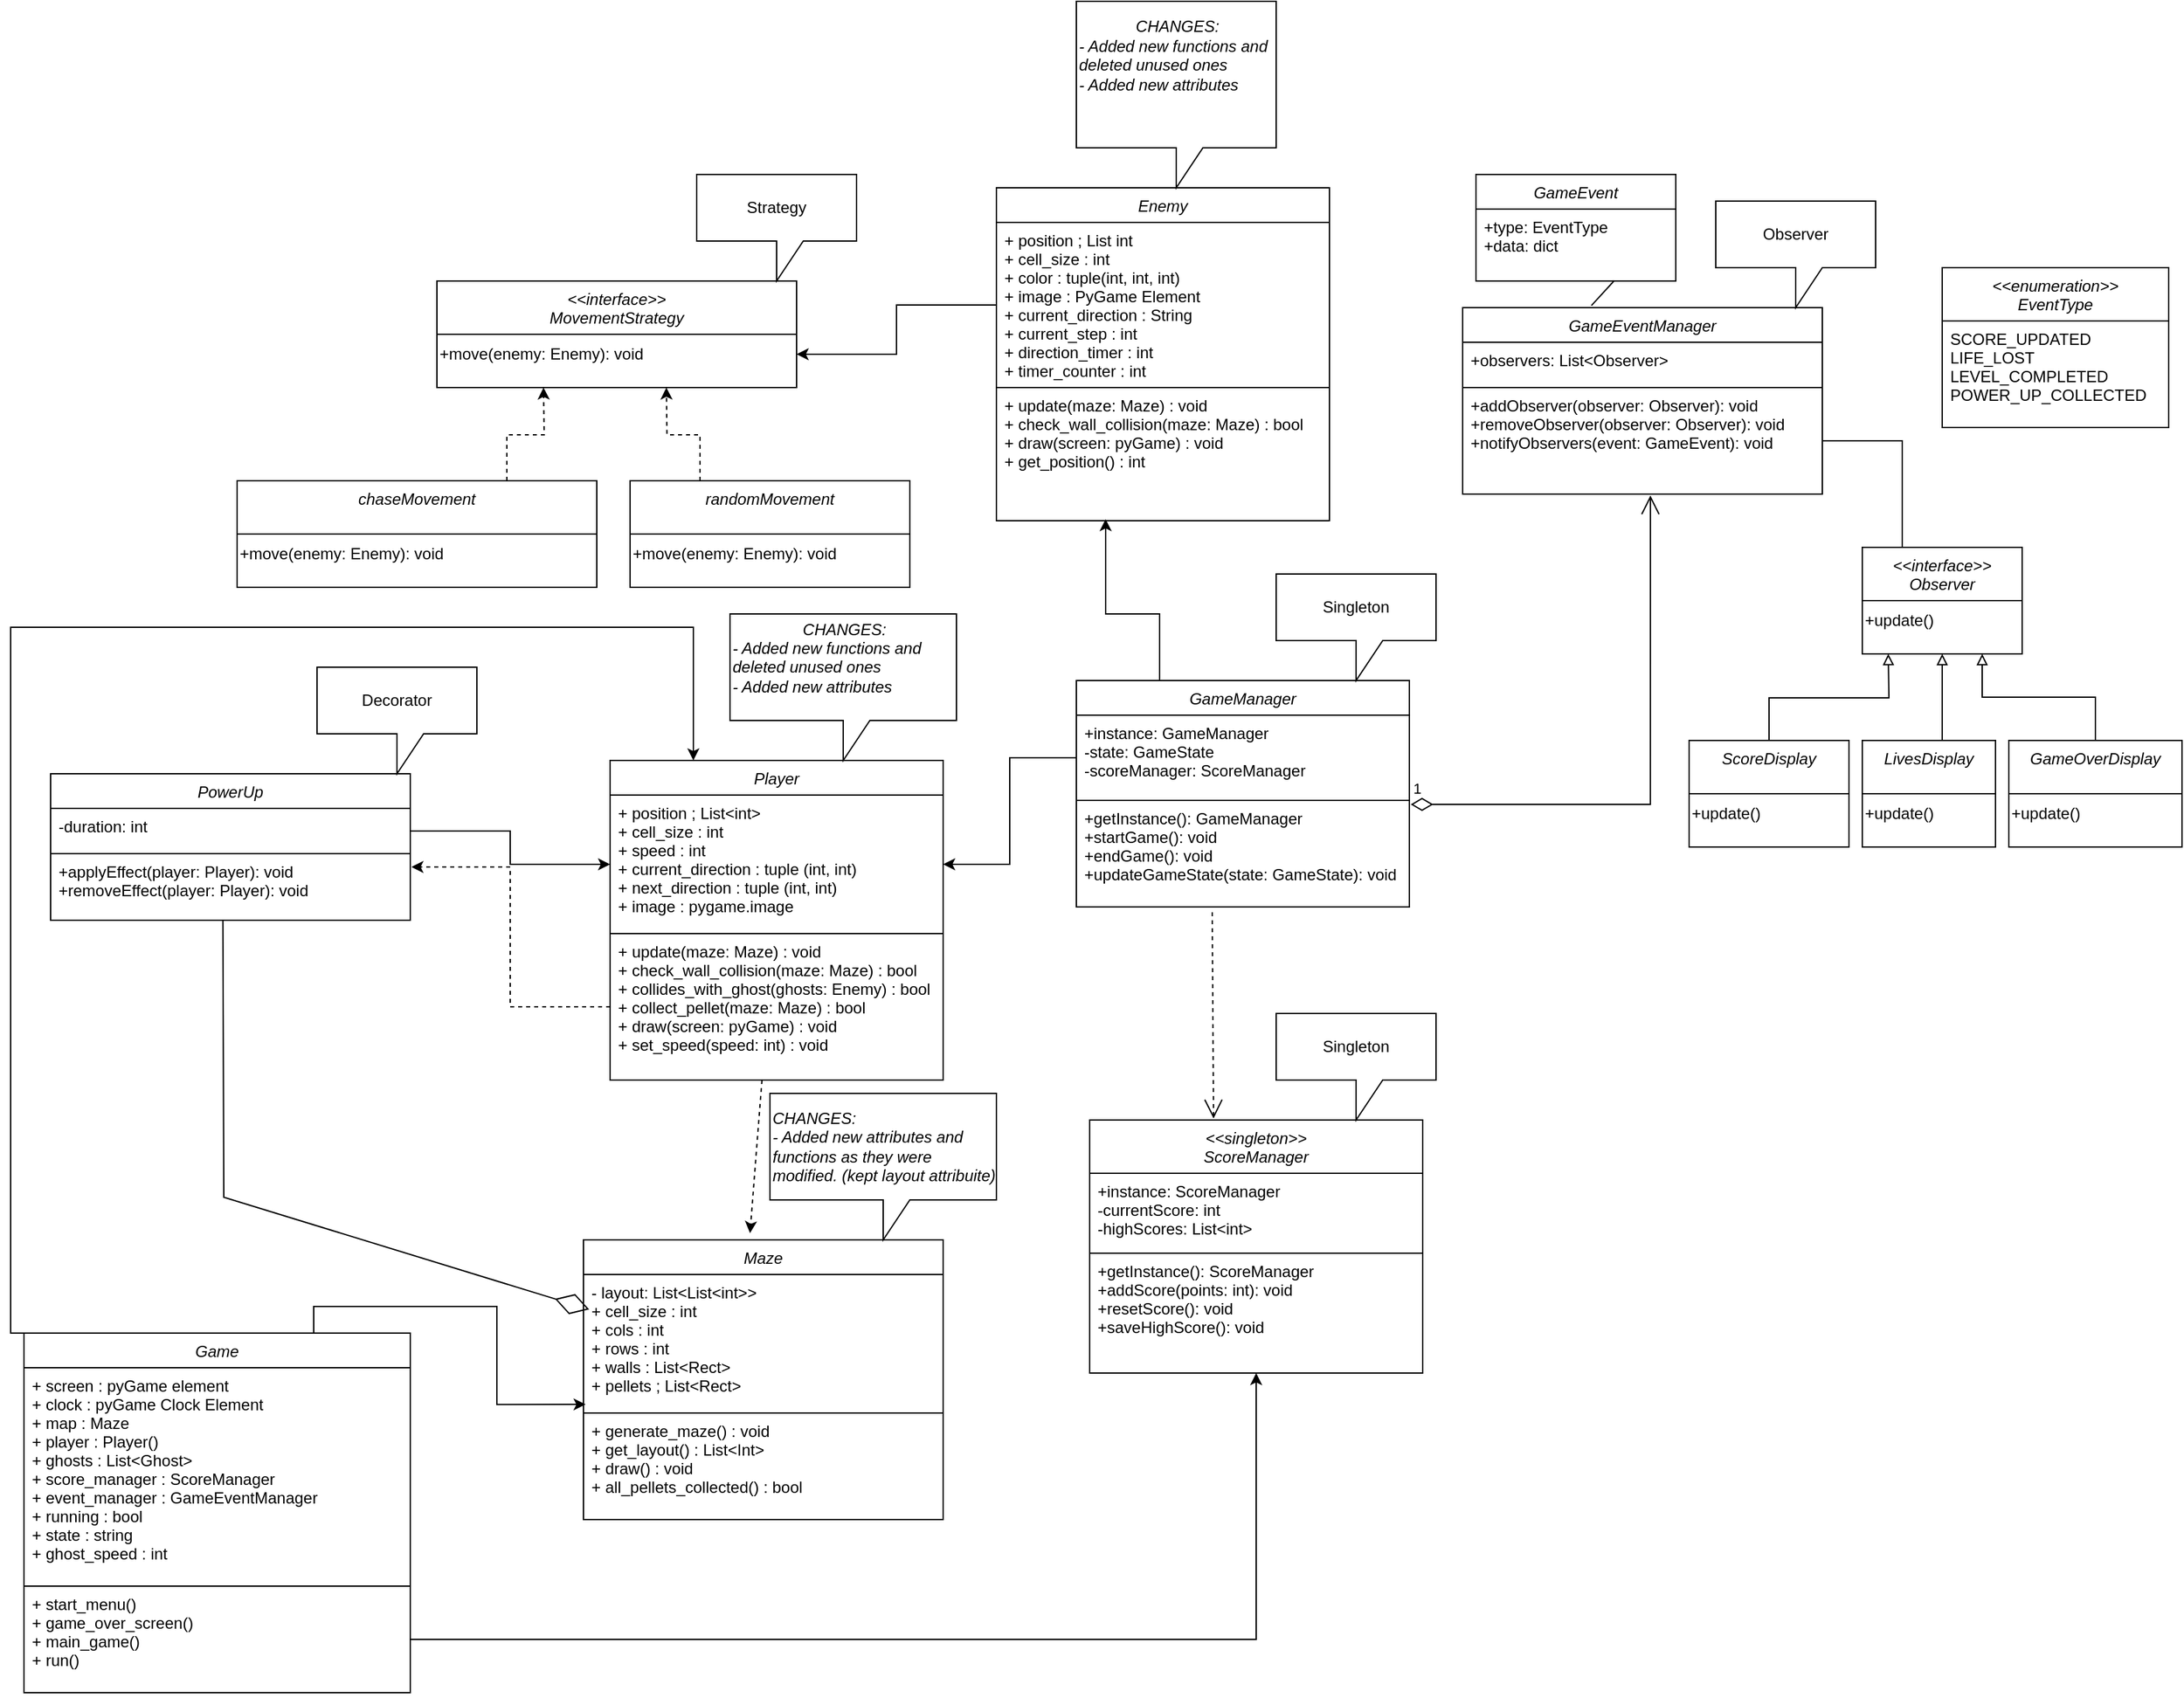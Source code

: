 <mxfile version="24.7.17">
  <diagram id="C5RBs43oDa-KdzZeNtuy" name="Page-1">
    <mxGraphModel dx="1769" dy="2695" grid="1" gridSize="10" guides="1" tooltips="1" connect="1" arrows="1" fold="1" page="1" pageScale="1" pageWidth="827" pageHeight="1169" math="0" shadow="0">
      <root>
        <mxCell id="WIyWlLk6GJQsqaUBKTNV-0" />
        <mxCell id="WIyWlLk6GJQsqaUBKTNV-1" parent="WIyWlLk6GJQsqaUBKTNV-0" />
        <mxCell id="UDAy8-Qt5mzMSfhDB-oF-2" value="Player" style="swimlane;fontStyle=2;align=center;verticalAlign=top;childLayout=stackLayout;horizontal=1;startSize=26;horizontalStack=0;resizeParent=1;resizeLast=0;collapsible=1;marginBottom=0;rounded=0;shadow=0;strokeWidth=1;" parent="WIyWlLk6GJQsqaUBKTNV-1" vertex="1">
          <mxGeometry x="-300" y="440" width="250" height="240" as="geometry">
            <mxRectangle x="230" y="140" width="160" height="26" as="alternateBounds" />
          </mxGeometry>
        </mxCell>
        <mxCell id="UDAy8-Qt5mzMSfhDB-oF-3" value="+ position ; List&lt;int&gt;&#xa;+ cell_size : int&#xa;+ speed : int&#xa;+ current_direction : tuple (int, int)&#xa;+ next_direction : tuple (int, int)&#xa;+ image : pygame.image&#xa;&#xa;" style="text;align=left;verticalAlign=top;spacingLeft=4;spacingRight=4;overflow=hidden;rotatable=0;points=[[0,0.5],[1,0.5]];portConstraint=eastwest;strokeColor=default;" parent="UDAy8-Qt5mzMSfhDB-oF-2" vertex="1">
          <mxGeometry y="26" width="250" height="104" as="geometry" />
        </mxCell>
        <mxCell id="UDAy8-Qt5mzMSfhDB-oF-4" value="+ update(maze: Maze) : void&#xa;+ check_wall_collision(maze: Maze) : bool&#xa;+ collides_with_ghost(ghosts: Enemy) : bool&#xa;+ collect_pellet(maze: Maze) : bool&#xa;+ draw(screen: pyGame) : void&#xa;+ set_speed(speed: int) : void&#xa;" style="text;align=left;verticalAlign=top;spacingLeft=4;spacingRight=4;overflow=hidden;rotatable=0;points=[[0,0.5],[1,0.5]];portConstraint=eastwest;" parent="UDAy8-Qt5mzMSfhDB-oF-2" vertex="1">
          <mxGeometry y="130" width="250" height="110" as="geometry" />
        </mxCell>
        <mxCell id="UDAy8-Qt5mzMSfhDB-oF-5" value="Enemy" style="swimlane;fontStyle=2;align=center;verticalAlign=top;childLayout=stackLayout;horizontal=1;startSize=26;horizontalStack=0;resizeParent=1;resizeLast=0;collapsible=1;marginBottom=0;rounded=0;shadow=0;strokeWidth=1;" parent="WIyWlLk6GJQsqaUBKTNV-1" vertex="1">
          <mxGeometry x="-10" y="10" width="250" height="250" as="geometry">
            <mxRectangle x="230" y="140" width="160" height="26" as="alternateBounds" />
          </mxGeometry>
        </mxCell>
        <mxCell id="UDAy8-Qt5mzMSfhDB-oF-6" value="+ position ; List int&#xa;+ cell_size : int&#xa;+ color : tuple(int, int, int)&#xa;+ image : PyGame Element&#xa;+ current_direction : String&#xa;+ current_step : int&#xa;+ direction_timer : int&#xa;+ timer_counter : int" style="text;align=left;verticalAlign=top;spacingLeft=4;spacingRight=4;overflow=hidden;rotatable=0;points=[[0,0.5],[1,0.5]];portConstraint=eastwest;strokeColor=default;" parent="UDAy8-Qt5mzMSfhDB-oF-5" vertex="1">
          <mxGeometry y="26" width="250" height="124" as="geometry" />
        </mxCell>
        <mxCell id="UDAy8-Qt5mzMSfhDB-oF-7" value="+ update(maze: Maze) : void&#xa;+ check_wall_collision(maze: Maze) : bool&#xa;+ draw(screen: pyGame) : void&#xa;+ get_position() : int&#xa;" style="text;align=left;verticalAlign=top;spacingLeft=4;spacingRight=4;overflow=hidden;rotatable=0;points=[[0,0.5],[1,0.5]];portConstraint=eastwest;" parent="UDAy8-Qt5mzMSfhDB-oF-5" vertex="1">
          <mxGeometry y="150" width="250" height="100" as="geometry" />
        </mxCell>
        <mxCell id="UDAy8-Qt5mzMSfhDB-oF-12" value="Maze" style="swimlane;fontStyle=2;align=center;verticalAlign=top;childLayout=stackLayout;horizontal=1;startSize=26;horizontalStack=0;resizeParent=1;resizeLast=0;collapsible=1;marginBottom=0;rounded=0;shadow=0;strokeWidth=1;" parent="WIyWlLk6GJQsqaUBKTNV-1" vertex="1">
          <mxGeometry x="-320" y="800" width="270" height="210" as="geometry">
            <mxRectangle x="230" y="140" width="160" height="26" as="alternateBounds" />
          </mxGeometry>
        </mxCell>
        <mxCell id="UDAy8-Qt5mzMSfhDB-oF-13" value="- layout: List&lt;List&lt;int&gt;&gt;&#xa;+ cell_size : int&#xa;+ cols : int&#xa;+ rows : int&#xa;+ walls : List&lt;Rect&gt;&#xa;+ pellets ; List&lt;Rect&gt;" style="text;align=left;verticalAlign=top;spacingLeft=4;spacingRight=4;overflow=hidden;rotatable=0;points=[[0,0.5],[1,0.5]];portConstraint=eastwest;strokeColor=default;" parent="UDAy8-Qt5mzMSfhDB-oF-12" vertex="1">
          <mxGeometry y="26" width="270" height="104" as="geometry" />
        </mxCell>
        <mxCell id="UDAy8-Qt5mzMSfhDB-oF-14" value="+ generate_maze() : void&#xa;+ get_layout() : List&lt;Int&gt;&#xa;+ draw() : void&#xa;+ all_pellets_collected() : bool" style="text;align=left;verticalAlign=top;spacingLeft=4;spacingRight=4;overflow=hidden;rotatable=0;points=[[0,0.5],[1,0.5]];portConstraint=eastwest;" parent="UDAy8-Qt5mzMSfhDB-oF-12" vertex="1">
          <mxGeometry y="130" width="270" height="80" as="geometry" />
        </mxCell>
        <mxCell id="UDAy8-Qt5mzMSfhDB-oF-32" value="" style="group" parent="WIyWlLk6GJQsqaUBKTNV-1" vertex="1" connectable="0">
          <mxGeometry x="50" y="300" width="270" height="250" as="geometry" />
        </mxCell>
        <mxCell id="zkfFHV4jXpPFQw0GAbJ--0" value="GameManager" style="swimlane;fontStyle=2;align=center;verticalAlign=top;childLayout=stackLayout;horizontal=1;startSize=26;horizontalStack=0;resizeParent=1;resizeLast=0;collapsible=1;marginBottom=0;rounded=0;shadow=0;strokeWidth=1;" parent="UDAy8-Qt5mzMSfhDB-oF-32" vertex="1">
          <mxGeometry y="80" width="250" height="170" as="geometry">
            <mxRectangle x="230" y="140" width="160" height="26" as="alternateBounds" />
          </mxGeometry>
        </mxCell>
        <mxCell id="zkfFHV4jXpPFQw0GAbJ--1" value="+instance: GameManager&#xa;-state: GameState&#xa;-scoreManager: ScoreManager" style="text;align=left;verticalAlign=top;spacingLeft=4;spacingRight=4;overflow=hidden;rotatable=0;points=[[0,0.5],[1,0.5]];portConstraint=eastwest;strokeColor=default;" parent="zkfFHV4jXpPFQw0GAbJ--0" vertex="1">
          <mxGeometry y="26" width="250" height="64" as="geometry" />
        </mxCell>
        <mxCell id="zkfFHV4jXpPFQw0GAbJ--5" value="+getInstance(): GameManager&#xa;+startGame(): void&#xa;+endGame(): void&#xa;+updateGameState(state: GameState): void" style="text;align=left;verticalAlign=top;spacingLeft=4;spacingRight=4;overflow=hidden;rotatable=0;points=[[0,0.5],[1,0.5]];portConstraint=eastwest;" parent="zkfFHV4jXpPFQw0GAbJ--0" vertex="1">
          <mxGeometry y="90" width="250" height="80" as="geometry" />
        </mxCell>
        <mxCell id="UDAy8-Qt5mzMSfhDB-oF-1" value="Singleton" style="shape=callout;whiteSpace=wrap;html=1;perimeter=calloutPerimeter;" parent="UDAy8-Qt5mzMSfhDB-oF-32" vertex="1">
          <mxGeometry x="150" width="120" height="80" as="geometry" />
        </mxCell>
        <mxCell id="UDAy8-Qt5mzMSfhDB-oF-34" value="" style="group" parent="WIyWlLk6GJQsqaUBKTNV-1" vertex="1" connectable="0">
          <mxGeometry x="-430" width="315" height="160" as="geometry" />
        </mxCell>
        <mxCell id="UDAy8-Qt5mzMSfhDB-oF-28" value="&lt;&lt;interface&gt;&gt;&#xa;MovementStrategy" style="swimlane;fontStyle=2;align=center;verticalAlign=top;childLayout=stackLayout;horizontal=1;startSize=40;horizontalStack=0;resizeParent=1;resizeLast=0;collapsible=1;marginBottom=0;rounded=0;shadow=0;strokeWidth=1;" parent="UDAy8-Qt5mzMSfhDB-oF-34" vertex="1">
          <mxGeometry y="80" width="270" height="80" as="geometry">
            <mxRectangle x="230" y="140" width="160" height="26" as="alternateBounds" />
          </mxGeometry>
        </mxCell>
        <mxCell id="UDAy8-Qt5mzMSfhDB-oF-31" value="+move(enemy: Enemy): void" style="text;html=1;align=left;verticalAlign=middle;resizable=0;points=[];autosize=1;strokeColor=none;fillColor=none;" parent="UDAy8-Qt5mzMSfhDB-oF-28" vertex="1">
          <mxGeometry y="40" width="270" height="30" as="geometry" />
        </mxCell>
        <mxCell id="UDAy8-Qt5mzMSfhDB-oF-33" value="Strategy" style="shape=callout;whiteSpace=wrap;html=1;perimeter=calloutPerimeter;" parent="UDAy8-Qt5mzMSfhDB-oF-34" vertex="1">
          <mxGeometry x="195" width="120" height="80" as="geometry" />
        </mxCell>
        <mxCell id="UDAy8-Qt5mzMSfhDB-oF-35" value="" style="group" parent="WIyWlLk6GJQsqaUBKTNV-1" vertex="1" connectable="0">
          <mxGeometry x="-720" y="370" width="320" height="190" as="geometry" />
        </mxCell>
        <mxCell id="UDAy8-Qt5mzMSfhDB-oF-19" value="PowerUp" style="swimlane;fontStyle=2;align=center;verticalAlign=top;childLayout=stackLayout;horizontal=1;startSize=26;horizontalStack=0;resizeParent=1;resizeLast=0;collapsible=1;marginBottom=0;rounded=0;shadow=0;strokeWidth=1;" parent="UDAy8-Qt5mzMSfhDB-oF-35" vertex="1">
          <mxGeometry y="80" width="270" height="110" as="geometry">
            <mxRectangle x="230" y="140" width="160" height="26" as="alternateBounds" />
          </mxGeometry>
        </mxCell>
        <mxCell id="UDAy8-Qt5mzMSfhDB-oF-20" value="-duration: int" style="text;align=left;verticalAlign=top;spacingLeft=4;spacingRight=4;overflow=hidden;rotatable=0;points=[[0,0.5],[1,0.5]];portConstraint=eastwest;strokeColor=default;" parent="UDAy8-Qt5mzMSfhDB-oF-19" vertex="1">
          <mxGeometry y="26" width="270" height="34" as="geometry" />
        </mxCell>
        <mxCell id="UDAy8-Qt5mzMSfhDB-oF-21" value="+applyEffect(player: Player): void&#xa;+removeEffect(player: Player): void" style="text;align=left;verticalAlign=top;spacingLeft=4;spacingRight=4;overflow=hidden;rotatable=0;points=[[0,0.5],[1,0.5]];portConstraint=eastwest;" parent="UDAy8-Qt5mzMSfhDB-oF-19" vertex="1">
          <mxGeometry y="60" width="270" height="50" as="geometry" />
        </mxCell>
        <mxCell id="UDAy8-Qt5mzMSfhDB-oF-22" value="Decorator" style="shape=callout;whiteSpace=wrap;html=1;perimeter=calloutPerimeter;" parent="UDAy8-Qt5mzMSfhDB-oF-35" vertex="1">
          <mxGeometry x="200" width="120" height="80" as="geometry" />
        </mxCell>
        <mxCell id="UDAy8-Qt5mzMSfhDB-oF-36" value="" style="group" parent="WIyWlLk6GJQsqaUBKTNV-1" vertex="1" connectable="0">
          <mxGeometry x="340" y="20" width="310" height="220" as="geometry" />
        </mxCell>
        <mxCell id="UDAy8-Qt5mzMSfhDB-oF-15" value="GameEventManager" style="swimlane;fontStyle=2;align=center;verticalAlign=top;childLayout=stackLayout;horizontal=1;startSize=26;horizontalStack=0;resizeParent=1;resizeLast=0;collapsible=1;marginBottom=0;rounded=0;shadow=0;strokeWidth=1;" parent="UDAy8-Qt5mzMSfhDB-oF-36" vertex="1">
          <mxGeometry y="80" width="270" height="140" as="geometry">
            <mxRectangle x="230" y="140" width="160" height="26" as="alternateBounds" />
          </mxGeometry>
        </mxCell>
        <mxCell id="UDAy8-Qt5mzMSfhDB-oF-16" value="+observers: List&lt;Observer&gt;" style="text;align=left;verticalAlign=top;spacingLeft=4;spacingRight=4;overflow=hidden;rotatable=0;points=[[0,0.5],[1,0.5]];portConstraint=eastwest;strokeColor=default;" parent="UDAy8-Qt5mzMSfhDB-oF-15" vertex="1">
          <mxGeometry y="26" width="270" height="34" as="geometry" />
        </mxCell>
        <mxCell id="UDAy8-Qt5mzMSfhDB-oF-17" value="+addObserver(observer: Observer): void&#xa;+removeObserver(observer: Observer): void&#xa;+notifyObservers(event: GameEvent): void" style="text;align=left;verticalAlign=top;spacingLeft=4;spacingRight=4;overflow=hidden;rotatable=0;points=[[0,0.5],[1,0.5]];portConstraint=eastwest;" parent="UDAy8-Qt5mzMSfhDB-oF-15" vertex="1">
          <mxGeometry y="60" width="270" height="80" as="geometry" />
        </mxCell>
        <mxCell id="UDAy8-Qt5mzMSfhDB-oF-18" value="Observer" style="shape=callout;whiteSpace=wrap;html=1;perimeter=calloutPerimeter;" parent="UDAy8-Qt5mzMSfhDB-oF-36" vertex="1">
          <mxGeometry x="190" width="120" height="80" as="geometry" />
        </mxCell>
        <mxCell id="UDAy8-Qt5mzMSfhDB-oF-71" value="" style="endArrow=none;html=1;rounded=0;entryX=0.692;entryY=0.995;entryDx=0;entryDy=0;entryPerimeter=0;exitX=0.358;exitY=-0.011;exitDx=0;exitDy=0;exitPerimeter=0;" parent="UDAy8-Qt5mzMSfhDB-oF-36" source="UDAy8-Qt5mzMSfhDB-oF-15" target="UDAy8-Qt5mzMSfhDB-oF-67" edge="1">
          <mxGeometry width="50" height="50" relative="1" as="geometry">
            <mxPoint x="250" y="360" as="sourcePoint" />
            <mxPoint x="300" y="310" as="targetPoint" />
          </mxGeometry>
        </mxCell>
        <mxCell id="UDAy8-Qt5mzMSfhDB-oF-67" value="+type: EventType&#xa;+data: dict" style="text;align=left;verticalAlign=top;spacingLeft=4;spacingRight=4;overflow=hidden;rotatable=0;points=[[0,0.5],[1,0.5]];portConstraint=eastwest;strokeColor=default;" parent="UDAy8-Qt5mzMSfhDB-oF-36" vertex="1">
          <mxGeometry x="10" y="6" width="150" height="54" as="geometry" />
        </mxCell>
        <mxCell id="UDAy8-Qt5mzMSfhDB-oF-37" value="" style="group" parent="WIyWlLk6GJQsqaUBKTNV-1" vertex="1" connectable="0">
          <mxGeometry x="60" y="630" width="260" height="270" as="geometry" />
        </mxCell>
        <mxCell id="UDAy8-Qt5mzMSfhDB-oF-8" value="&lt;&lt;singleton&gt;&gt;&#xa;ScoreManager" style="swimlane;fontStyle=2;align=center;verticalAlign=top;childLayout=stackLayout;horizontal=1;startSize=40;horizontalStack=0;resizeParent=1;resizeLast=0;collapsible=1;marginBottom=0;rounded=0;shadow=0;strokeWidth=1;" parent="UDAy8-Qt5mzMSfhDB-oF-37" vertex="1">
          <mxGeometry y="80" width="250" height="190" as="geometry">
            <mxRectangle x="230" y="140" width="160" height="26" as="alternateBounds" />
          </mxGeometry>
        </mxCell>
        <mxCell id="UDAy8-Qt5mzMSfhDB-oF-9" value="+instance: ScoreManager&#xa;-currentScore: int&#xa;-highScores: List&lt;int&gt;" style="text;align=left;verticalAlign=top;spacingLeft=4;spacingRight=4;overflow=hidden;rotatable=0;points=[[0,0.5],[1,0.5]];portConstraint=eastwest;strokeColor=default;" parent="UDAy8-Qt5mzMSfhDB-oF-8" vertex="1">
          <mxGeometry y="40" width="250" height="60" as="geometry" />
        </mxCell>
        <mxCell id="UDAy8-Qt5mzMSfhDB-oF-10" value="+getInstance(): ScoreManager&#xa;+addScore(points: int): void&#xa;+resetScore(): void&#xa;+saveHighScore(): void" style="text;align=left;verticalAlign=top;spacingLeft=4;spacingRight=4;overflow=hidden;rotatable=0;points=[[0,0.5],[1,0.5]];portConstraint=eastwest;" parent="UDAy8-Qt5mzMSfhDB-oF-8" vertex="1">
          <mxGeometry y="100" width="250" height="70" as="geometry" />
        </mxCell>
        <mxCell id="UDAy8-Qt5mzMSfhDB-oF-11" value="Singleton" style="shape=callout;whiteSpace=wrap;html=1;perimeter=calloutPerimeter;" parent="UDAy8-Qt5mzMSfhDB-oF-37" vertex="1">
          <mxGeometry x="140" width="120" height="80" as="geometry" />
        </mxCell>
        <mxCell id="UDAy8-Qt5mzMSfhDB-oF-38" value="" style="endArrow=open;endSize=12;dashed=1;html=1;rounded=0;exitX=0.408;exitY=1.05;exitDx=0;exitDy=0;exitPerimeter=0;entryX=0.372;entryY=-0.006;entryDx=0;entryDy=0;entryPerimeter=0;" parent="WIyWlLk6GJQsqaUBKTNV-1" source="zkfFHV4jXpPFQw0GAbJ--5" target="UDAy8-Qt5mzMSfhDB-oF-8" edge="1">
          <mxGeometry width="160" relative="1" as="geometry">
            <mxPoint x="110" y="570" as="sourcePoint" />
            <mxPoint x="270" y="570" as="targetPoint" />
          </mxGeometry>
        </mxCell>
        <mxCell id="UDAy8-Qt5mzMSfhDB-oF-39" value="1" style="endArrow=open;html=1;endSize=12;startArrow=diamondThin;startSize=14;startFill=0;edgeStyle=orthogonalEdgeStyle;align=left;verticalAlign=bottom;rounded=0;exitX=1.004;exitY=0.038;exitDx=0;exitDy=0;exitPerimeter=0;entryX=0.522;entryY=1.013;entryDx=0;entryDy=0;entryPerimeter=0;" parent="WIyWlLk6GJQsqaUBKTNV-1" source="zkfFHV4jXpPFQw0GAbJ--5" target="UDAy8-Qt5mzMSfhDB-oF-17" edge="1">
          <mxGeometry x="-1" y="3" relative="1" as="geometry">
            <mxPoint x="330" y="530" as="sourcePoint" />
            <mxPoint x="490" y="530" as="targetPoint" />
          </mxGeometry>
        </mxCell>
        <mxCell id="UDAy8-Qt5mzMSfhDB-oF-40" style="edgeStyle=orthogonalEdgeStyle;rounded=0;orthogonalLoop=1;jettySize=auto;html=1;exitX=0.25;exitY=0;exitDx=0;exitDy=0;entryX=0.328;entryY=0.988;entryDx=0;entryDy=0;entryPerimeter=0;" parent="WIyWlLk6GJQsqaUBKTNV-1" source="zkfFHV4jXpPFQw0GAbJ--0" target="UDAy8-Qt5mzMSfhDB-oF-7" edge="1">
          <mxGeometry relative="1" as="geometry">
            <Array as="points">
              <mxPoint x="112" y="330" />
            </Array>
          </mxGeometry>
        </mxCell>
        <mxCell id="UDAy8-Qt5mzMSfhDB-oF-41" style="edgeStyle=orthogonalEdgeStyle;rounded=0;orthogonalLoop=1;jettySize=auto;html=1;exitX=0;exitY=0.5;exitDx=0;exitDy=0;entryX=1;entryY=0.5;entryDx=0;entryDy=0;" parent="WIyWlLk6GJQsqaUBKTNV-1" source="zkfFHV4jXpPFQw0GAbJ--1" target="UDAy8-Qt5mzMSfhDB-oF-3" edge="1">
          <mxGeometry relative="1" as="geometry" />
        </mxCell>
        <mxCell id="UDAy8-Qt5mzMSfhDB-oF-42" value="" style="endArrow=classic;html=1;rounded=0;align=center;verticalAlign=bottom;dashed=1;endFill=1;labelBackgroundColor=none;exitX=0.456;exitY=1;exitDx=0;exitDy=0;exitPerimeter=0;entryX=0.463;entryY=-0.024;entryDx=0;entryDy=0;entryPerimeter=0;" parent="WIyWlLk6GJQsqaUBKTNV-1" source="UDAy8-Qt5mzMSfhDB-oF-4" target="UDAy8-Qt5mzMSfhDB-oF-12" edge="1">
          <mxGeometry relative="1" as="geometry">
            <mxPoint x="-60" y="650" as="sourcePoint" />
            <mxPoint x="100" y="650" as="targetPoint" />
          </mxGeometry>
        </mxCell>
        <mxCell id="UDAy8-Qt5mzMSfhDB-oF-45" value="" style="group" parent="WIyWlLk6GJQsqaUBKTNV-1" vertex="1" connectable="0">
          <mxGeometry x="-580" y="150" width="315" height="160" as="geometry" />
        </mxCell>
        <mxCell id="UDAy8-Qt5mzMSfhDB-oF-54" style="edgeStyle=orthogonalEdgeStyle;rounded=0;orthogonalLoop=1;jettySize=auto;html=1;exitX=0.75;exitY=0;exitDx=0;exitDy=0;dashed=1;" parent="UDAy8-Qt5mzMSfhDB-oF-45" source="UDAy8-Qt5mzMSfhDB-oF-46" edge="1">
          <mxGeometry relative="1" as="geometry">
            <mxPoint x="230" y="10" as="targetPoint" />
          </mxGeometry>
        </mxCell>
        <mxCell id="UDAy8-Qt5mzMSfhDB-oF-46" value="chaseMovement" style="swimlane;fontStyle=2;align=center;verticalAlign=top;childLayout=stackLayout;horizontal=1;startSize=40;horizontalStack=0;resizeParent=1;resizeLast=0;collapsible=1;marginBottom=0;rounded=0;shadow=0;strokeWidth=1;" parent="UDAy8-Qt5mzMSfhDB-oF-45" vertex="1">
          <mxGeometry y="80" width="270" height="80" as="geometry">
            <mxRectangle x="230" y="140" width="160" height="26" as="alternateBounds" />
          </mxGeometry>
        </mxCell>
        <mxCell id="UDAy8-Qt5mzMSfhDB-oF-47" value="+move(enemy: Enemy): void" style="text;html=1;align=left;verticalAlign=middle;resizable=0;points=[];autosize=1;strokeColor=none;fillColor=none;" parent="UDAy8-Qt5mzMSfhDB-oF-46" vertex="1">
          <mxGeometry y="40" width="270" height="30" as="geometry" />
        </mxCell>
        <mxCell id="UDAy8-Qt5mzMSfhDB-oF-49" value="" style="group" parent="WIyWlLk6GJQsqaUBKTNV-1" vertex="1" connectable="0">
          <mxGeometry x="-285" y="150" width="245" height="160" as="geometry" />
        </mxCell>
        <mxCell id="UDAy8-Qt5mzMSfhDB-oF-55" style="edgeStyle=orthogonalEdgeStyle;rounded=0;orthogonalLoop=1;jettySize=auto;html=1;exitX=0.25;exitY=0;exitDx=0;exitDy=0;dashed=1;" parent="UDAy8-Qt5mzMSfhDB-oF-49" source="UDAy8-Qt5mzMSfhDB-oF-50" edge="1">
          <mxGeometry relative="1" as="geometry">
            <mxPoint x="27.222" y="10" as="targetPoint" />
          </mxGeometry>
        </mxCell>
        <mxCell id="UDAy8-Qt5mzMSfhDB-oF-50" value="randomMovement" style="swimlane;fontStyle=2;align=center;verticalAlign=top;childLayout=stackLayout;horizontal=1;startSize=40;horizontalStack=0;resizeParent=1;resizeLast=0;collapsible=1;marginBottom=0;rounded=0;shadow=0;strokeWidth=1;" parent="UDAy8-Qt5mzMSfhDB-oF-49" vertex="1">
          <mxGeometry y="80" width="210" height="80" as="geometry">
            <mxRectangle x="230" y="140" width="160" height="26" as="alternateBounds" />
          </mxGeometry>
        </mxCell>
        <mxCell id="UDAy8-Qt5mzMSfhDB-oF-51" value="+move(enemy: Enemy): void" style="text;html=1;align=left;verticalAlign=middle;resizable=0;points=[];autosize=1;strokeColor=none;fillColor=none;" parent="UDAy8-Qt5mzMSfhDB-oF-50" vertex="1">
          <mxGeometry y="40" width="210" height="30" as="geometry" />
        </mxCell>
        <mxCell id="UDAy8-Qt5mzMSfhDB-oF-53" style="edgeStyle=orthogonalEdgeStyle;rounded=0;orthogonalLoop=1;jettySize=auto;html=1;exitX=0;exitY=0.5;exitDx=0;exitDy=0;" parent="WIyWlLk6GJQsqaUBKTNV-1" source="UDAy8-Qt5mzMSfhDB-oF-6" target="UDAy8-Qt5mzMSfhDB-oF-31" edge="1">
          <mxGeometry relative="1" as="geometry" />
        </mxCell>
        <mxCell id="UDAy8-Qt5mzMSfhDB-oF-58" style="edgeStyle=orthogonalEdgeStyle;rounded=0;orthogonalLoop=1;jettySize=auto;html=1;exitX=0;exitY=0.5;exitDx=0;exitDy=0;entryX=1.003;entryY=0.2;entryDx=0;entryDy=0;entryPerimeter=0;dashed=1;" parent="WIyWlLk6GJQsqaUBKTNV-1" source="UDAy8-Qt5mzMSfhDB-oF-4" target="UDAy8-Qt5mzMSfhDB-oF-21" edge="1">
          <mxGeometry relative="1" as="geometry" />
        </mxCell>
        <mxCell id="UDAy8-Qt5mzMSfhDB-oF-59" style="edgeStyle=orthogonalEdgeStyle;rounded=0;orthogonalLoop=1;jettySize=auto;html=1;exitX=1;exitY=0.5;exitDx=0;exitDy=0;entryX=0;entryY=0.5;entryDx=0;entryDy=0;" parent="WIyWlLk6GJQsqaUBKTNV-1" source="UDAy8-Qt5mzMSfhDB-oF-20" target="UDAy8-Qt5mzMSfhDB-oF-3" edge="1">
          <mxGeometry relative="1" as="geometry" />
        </mxCell>
        <mxCell id="UDAy8-Qt5mzMSfhDB-oF-61" value="" style="endArrow=diamondThin;endFill=0;endSize=24;html=1;rounded=0;entryX=0.016;entryY=0.252;entryDx=0;entryDy=0;exitX=0.479;exitY=0.995;exitDx=0;exitDy=0;exitPerimeter=0;entryPerimeter=0;" parent="WIyWlLk6GJQsqaUBKTNV-1" source="UDAy8-Qt5mzMSfhDB-oF-21" target="UDAy8-Qt5mzMSfhDB-oF-13" edge="1">
          <mxGeometry width="160" relative="1" as="geometry">
            <mxPoint x="-400" y="560" as="sourcePoint" />
            <mxPoint x="-240" y="560" as="targetPoint" />
            <Array as="points">
              <mxPoint x="-590" y="768" />
            </Array>
          </mxGeometry>
        </mxCell>
        <mxCell id="UDAy8-Qt5mzMSfhDB-oF-63" value="&lt;&lt;interface&gt;&gt;&#xa;Observer" style="swimlane;fontStyle=2;align=center;verticalAlign=top;childLayout=stackLayout;horizontal=1;startSize=40;horizontalStack=0;resizeParent=1;resizeLast=0;collapsible=1;marginBottom=0;rounded=0;shadow=0;strokeWidth=1;" parent="WIyWlLk6GJQsqaUBKTNV-1" vertex="1">
          <mxGeometry x="640" y="280" width="120" height="80" as="geometry">
            <mxRectangle x="230" y="140" width="160" height="26" as="alternateBounds" />
          </mxGeometry>
        </mxCell>
        <mxCell id="UDAy8-Qt5mzMSfhDB-oF-64" value="+update()" style="text;html=1;align=left;verticalAlign=middle;resizable=0;points=[];autosize=1;strokeColor=none;fillColor=none;" parent="UDAy8-Qt5mzMSfhDB-oF-63" vertex="1">
          <mxGeometry y="40" width="120" height="30" as="geometry" />
        </mxCell>
        <mxCell id="UDAy8-Qt5mzMSfhDB-oF-69" value="&lt;&lt;enumeration&gt;&gt;&#xa;EventType" style="swimlane;fontStyle=2;align=center;verticalAlign=top;childLayout=stackLayout;horizontal=1;startSize=40;horizontalStack=0;resizeParent=1;resizeLast=0;collapsible=1;marginBottom=0;rounded=0;shadow=0;strokeWidth=1;" parent="WIyWlLk6GJQsqaUBKTNV-1" vertex="1">
          <mxGeometry x="700" y="70" width="170" height="120" as="geometry">
            <mxRectangle x="230" y="140" width="160" height="26" as="alternateBounds" />
          </mxGeometry>
        </mxCell>
        <mxCell id="UDAy8-Qt5mzMSfhDB-oF-70" value="SCORE_UPDATED&#xa;LIFE_LOST&#xa;LEVEL_COMPLETED&#xa;POWER_UP_COLLECTED" style="text;align=left;verticalAlign=top;spacingLeft=4;spacingRight=4;overflow=hidden;rotatable=0;points=[[0,0.5],[1,0.5]];portConstraint=eastwest;strokeColor=default;" parent="UDAy8-Qt5mzMSfhDB-oF-69" vertex="1">
          <mxGeometry y="40" width="170" height="80" as="geometry" />
        </mxCell>
        <mxCell id="UDAy8-Qt5mzMSfhDB-oF-72" value="ScoreDisplay" style="swimlane;fontStyle=2;align=center;verticalAlign=top;childLayout=stackLayout;horizontal=1;startSize=40;horizontalStack=0;resizeParent=1;resizeLast=0;collapsible=1;marginBottom=0;rounded=0;shadow=0;strokeWidth=1;" parent="WIyWlLk6GJQsqaUBKTNV-1" vertex="1">
          <mxGeometry x="510" y="425" width="120" height="80" as="geometry">
            <mxRectangle x="230" y="140" width="160" height="26" as="alternateBounds" />
          </mxGeometry>
        </mxCell>
        <mxCell id="UDAy8-Qt5mzMSfhDB-oF-73" value="+update()" style="text;html=1;align=left;verticalAlign=middle;resizable=0;points=[];autosize=1;strokeColor=none;fillColor=none;" parent="UDAy8-Qt5mzMSfhDB-oF-72" vertex="1">
          <mxGeometry y="40" width="120" height="30" as="geometry" />
        </mxCell>
        <mxCell id="UDAy8-Qt5mzMSfhDB-oF-82" style="edgeStyle=orthogonalEdgeStyle;rounded=0;orthogonalLoop=1;jettySize=auto;html=1;exitX=0.5;exitY=0;exitDx=0;exitDy=0;endArrow=block;endFill=0;entryX=0.5;entryY=1;entryDx=0;entryDy=0;" parent="WIyWlLk6GJQsqaUBKTNV-1" source="UDAy8-Qt5mzMSfhDB-oF-74" target="UDAy8-Qt5mzMSfhDB-oF-63" edge="1">
          <mxGeometry relative="1" as="geometry">
            <mxPoint x="760.0" y="360" as="targetPoint" />
            <Array as="points">
              <mxPoint x="700" y="425" />
            </Array>
          </mxGeometry>
        </mxCell>
        <mxCell id="UDAy8-Qt5mzMSfhDB-oF-74" value="LivesDisplay" style="swimlane;fontStyle=2;align=center;verticalAlign=top;childLayout=stackLayout;horizontal=1;startSize=40;horizontalStack=0;resizeParent=1;resizeLast=0;collapsible=1;marginBottom=0;rounded=0;shadow=0;strokeWidth=1;" parent="WIyWlLk6GJQsqaUBKTNV-1" vertex="1">
          <mxGeometry x="640" y="425" width="100" height="80" as="geometry">
            <mxRectangle x="230" y="140" width="160" height="26" as="alternateBounds" />
          </mxGeometry>
        </mxCell>
        <mxCell id="UDAy8-Qt5mzMSfhDB-oF-75" value="+update()" style="text;html=1;align=left;verticalAlign=middle;resizable=0;points=[];autosize=1;strokeColor=none;fillColor=none;" parent="UDAy8-Qt5mzMSfhDB-oF-74" vertex="1">
          <mxGeometry y="40" width="100" height="30" as="geometry" />
        </mxCell>
        <mxCell id="UDAy8-Qt5mzMSfhDB-oF-76" value="GameOverDisplay" style="swimlane;fontStyle=2;align=center;verticalAlign=top;childLayout=stackLayout;horizontal=1;startSize=40;horizontalStack=0;resizeParent=1;resizeLast=0;collapsible=1;marginBottom=0;rounded=0;shadow=0;strokeWidth=1;" parent="WIyWlLk6GJQsqaUBKTNV-1" vertex="1">
          <mxGeometry x="750" y="425" width="130" height="80" as="geometry">
            <mxRectangle x="230" y="140" width="160" height="26" as="alternateBounds" />
          </mxGeometry>
        </mxCell>
        <mxCell id="UDAy8-Qt5mzMSfhDB-oF-77" value="+update()" style="text;html=1;align=left;verticalAlign=middle;resizable=0;points=[];autosize=1;strokeColor=none;fillColor=none;" parent="UDAy8-Qt5mzMSfhDB-oF-76" vertex="1">
          <mxGeometry y="40" width="130" height="30" as="geometry" />
        </mxCell>
        <mxCell id="UDAy8-Qt5mzMSfhDB-oF-78" style="edgeStyle=orthogonalEdgeStyle;rounded=0;orthogonalLoop=1;jettySize=auto;html=1;exitX=1;exitY=0.5;exitDx=0;exitDy=0;entryX=0.25;entryY=0;entryDx=0;entryDy=0;endArrow=none;endFill=0;" parent="WIyWlLk6GJQsqaUBKTNV-1" source="UDAy8-Qt5mzMSfhDB-oF-17" target="UDAy8-Qt5mzMSfhDB-oF-63" edge="1">
          <mxGeometry relative="1" as="geometry" />
        </mxCell>
        <mxCell id="UDAy8-Qt5mzMSfhDB-oF-84" style="edgeStyle=orthogonalEdgeStyle;rounded=0;orthogonalLoop=1;jettySize=auto;html=1;exitX=0.5;exitY=0;exitDx=0;exitDy=0;endArrow=block;endFill=0;" parent="WIyWlLk6GJQsqaUBKTNV-1" source="UDAy8-Qt5mzMSfhDB-oF-72" edge="1">
          <mxGeometry relative="1" as="geometry">
            <mxPoint x="659.5" y="360" as="targetPoint" />
            <mxPoint x="619.5" y="415" as="sourcePoint" />
          </mxGeometry>
        </mxCell>
        <mxCell id="UDAy8-Qt5mzMSfhDB-oF-85" style="edgeStyle=orthogonalEdgeStyle;rounded=0;orthogonalLoop=1;jettySize=auto;html=1;exitX=0.5;exitY=0;exitDx=0;exitDy=0;endArrow=block;endFill=0;entryX=0.75;entryY=1;entryDx=0;entryDy=0;" parent="WIyWlLk6GJQsqaUBKTNV-1" source="UDAy8-Qt5mzMSfhDB-oF-76" target="UDAy8-Qt5mzMSfhDB-oF-63" edge="1">
          <mxGeometry relative="1" as="geometry">
            <mxPoint x="1059.5" y="370" as="targetPoint" />
            <mxPoint x="1000" y="435" as="sourcePoint" />
          </mxGeometry>
        </mxCell>
        <mxCell id="ObnrbrMs_nNSzEiJpftf-0" value="&lt;div style=&quot;text-align: center;&quot;&gt;&lt;i style=&quot;background-color: initial;&quot;&gt;CHANGES:&lt;/i&gt;&lt;/div&gt;&lt;div&gt;&lt;i&gt;- Added new functions and deleted unused ones&lt;/i&gt;&lt;/div&gt;&lt;div&gt;&lt;i&gt;- Added new attributes&lt;/i&gt;&lt;/div&gt;&lt;div&gt;&lt;i&gt;&lt;br&gt;&lt;/i&gt;&lt;/div&gt;" style="shape=callout;whiteSpace=wrap;html=1;perimeter=calloutPerimeter;base=20;align=left;" vertex="1" parent="WIyWlLk6GJQsqaUBKTNV-1">
          <mxGeometry x="-210" y="330" width="170" height="110" as="geometry" />
        </mxCell>
        <mxCell id="ObnrbrMs_nNSzEiJpftf-1" value="&lt;div style=&quot;text-align: center;&quot;&gt;&lt;i style=&quot;background-color: initial;&quot;&gt;CHANGES:&lt;/i&gt;&lt;/div&gt;&lt;div&gt;&lt;i&gt;- Added new functions and deleted unused ones&lt;/i&gt;&lt;/div&gt;&lt;div&gt;&lt;i&gt;- Added new attributes&lt;/i&gt;&lt;/div&gt;&lt;div&gt;&lt;i&gt;&lt;br&gt;&lt;/i&gt;&lt;/div&gt;&lt;div&gt;&lt;i&gt;&lt;br&gt;&lt;/i&gt;&lt;/div&gt;" style="shape=callout;whiteSpace=wrap;html=1;perimeter=calloutPerimeter;base=20;align=left;" vertex="1" parent="WIyWlLk6GJQsqaUBKTNV-1">
          <mxGeometry x="50" y="-130" width="150" height="140" as="geometry" />
        </mxCell>
        <mxCell id="ObnrbrMs_nNSzEiJpftf-7" style="edgeStyle=orthogonalEdgeStyle;rounded=0;orthogonalLoop=1;jettySize=auto;html=1;exitX=0.25;exitY=0;exitDx=0;exitDy=0;entryX=0.25;entryY=0;entryDx=0;entryDy=0;" edge="1" parent="WIyWlLk6GJQsqaUBKTNV-1" source="ObnrbrMs_nNSzEiJpftf-3" target="UDAy8-Qt5mzMSfhDB-oF-2">
          <mxGeometry relative="1" as="geometry">
            <Array as="points">
              <mxPoint x="-750" y="870" />
              <mxPoint x="-750" y="340" />
              <mxPoint x="-237" y="340" />
            </Array>
          </mxGeometry>
        </mxCell>
        <mxCell id="ObnrbrMs_nNSzEiJpftf-3" value="Game" style="swimlane;fontStyle=2;align=center;verticalAlign=top;childLayout=stackLayout;horizontal=1;startSize=26;horizontalStack=0;resizeParent=1;resizeLast=0;collapsible=1;marginBottom=0;rounded=0;shadow=0;strokeWidth=1;" vertex="1" parent="WIyWlLk6GJQsqaUBKTNV-1">
          <mxGeometry x="-740" y="870" width="290" height="270" as="geometry">
            <mxRectangle x="230" y="140" width="160" height="26" as="alternateBounds" />
          </mxGeometry>
        </mxCell>
        <mxCell id="ObnrbrMs_nNSzEiJpftf-4" value="+ screen : pyGame element&#xa;+ clock : pyGame Clock Element&#xa;+ map : Maze&#xa;+ player : Player()&#xa;+ ghosts : List&lt;Ghost&gt;&#xa;+ score_manager : ScoreManager&#xa;+ event_manager : GameEventManager&#xa;+ running : bool&#xa;+ state : string&#xa;+ ghost_speed : int" style="text;align=left;verticalAlign=top;spacingLeft=4;spacingRight=4;overflow=hidden;rotatable=0;points=[[0,0.5],[1,0.5]];portConstraint=eastwest;strokeColor=default;" vertex="1" parent="ObnrbrMs_nNSzEiJpftf-3">
          <mxGeometry y="26" width="290" height="164" as="geometry" />
        </mxCell>
        <mxCell id="ObnrbrMs_nNSzEiJpftf-5" value="+ start_menu() &#xa;+ game_over_screen() &#xa;+ main_game() &#xa;+ run() " style="text;align=left;verticalAlign=top;spacingLeft=4;spacingRight=4;overflow=hidden;rotatable=0;points=[[0,0.5],[1,0.5]];portConstraint=eastwest;" vertex="1" parent="ObnrbrMs_nNSzEiJpftf-3">
          <mxGeometry y="190" width="290" height="80" as="geometry" />
        </mxCell>
        <mxCell id="ObnrbrMs_nNSzEiJpftf-8" style="edgeStyle=orthogonalEdgeStyle;rounded=0;orthogonalLoop=1;jettySize=auto;html=1;exitX=0.75;exitY=0;exitDx=0;exitDy=0;entryX=0.006;entryY=0.938;entryDx=0;entryDy=0;entryPerimeter=0;" edge="1" parent="WIyWlLk6GJQsqaUBKTNV-1" source="ObnrbrMs_nNSzEiJpftf-3" target="UDAy8-Qt5mzMSfhDB-oF-13">
          <mxGeometry relative="1" as="geometry" />
        </mxCell>
        <mxCell id="ObnrbrMs_nNSzEiJpftf-9" style="edgeStyle=orthogonalEdgeStyle;rounded=0;orthogonalLoop=1;jettySize=auto;html=1;exitX=1;exitY=0.5;exitDx=0;exitDy=0;entryX=0.5;entryY=1;entryDx=0;entryDy=0;" edge="1" parent="WIyWlLk6GJQsqaUBKTNV-1" source="ObnrbrMs_nNSzEiJpftf-5" target="UDAy8-Qt5mzMSfhDB-oF-8">
          <mxGeometry relative="1" as="geometry" />
        </mxCell>
        <mxCell id="UDAy8-Qt5mzMSfhDB-oF-66" value="GameEvent" style="swimlane;fontStyle=2;align=center;verticalAlign=top;childLayout=stackLayout;horizontal=1;startSize=26;horizontalStack=0;resizeParent=1;resizeLast=0;collapsible=1;marginBottom=0;rounded=0;shadow=0;strokeWidth=1;" parent="WIyWlLk6GJQsqaUBKTNV-1" vertex="1">
          <mxGeometry x="350" width="150" height="80" as="geometry">
            <mxRectangle x="230" y="140" width="160" height="26" as="alternateBounds" />
          </mxGeometry>
        </mxCell>
        <mxCell id="ObnrbrMs_nNSzEiJpftf-10" value="&lt;div style=&quot;&quot;&gt;&lt;i style=&quot;background-color: initial;&quot;&gt;CHANGES:&lt;br&gt;- Added new attributes and functions as they were modified. (kept layout attribuite)&lt;/i&gt;&lt;/div&gt;" style="shape=callout;whiteSpace=wrap;html=1;perimeter=calloutPerimeter;base=20;align=left;" vertex="1" parent="WIyWlLk6GJQsqaUBKTNV-1">
          <mxGeometry x="-180" y="690" width="170" height="110" as="geometry" />
        </mxCell>
      </root>
    </mxGraphModel>
  </diagram>
</mxfile>
